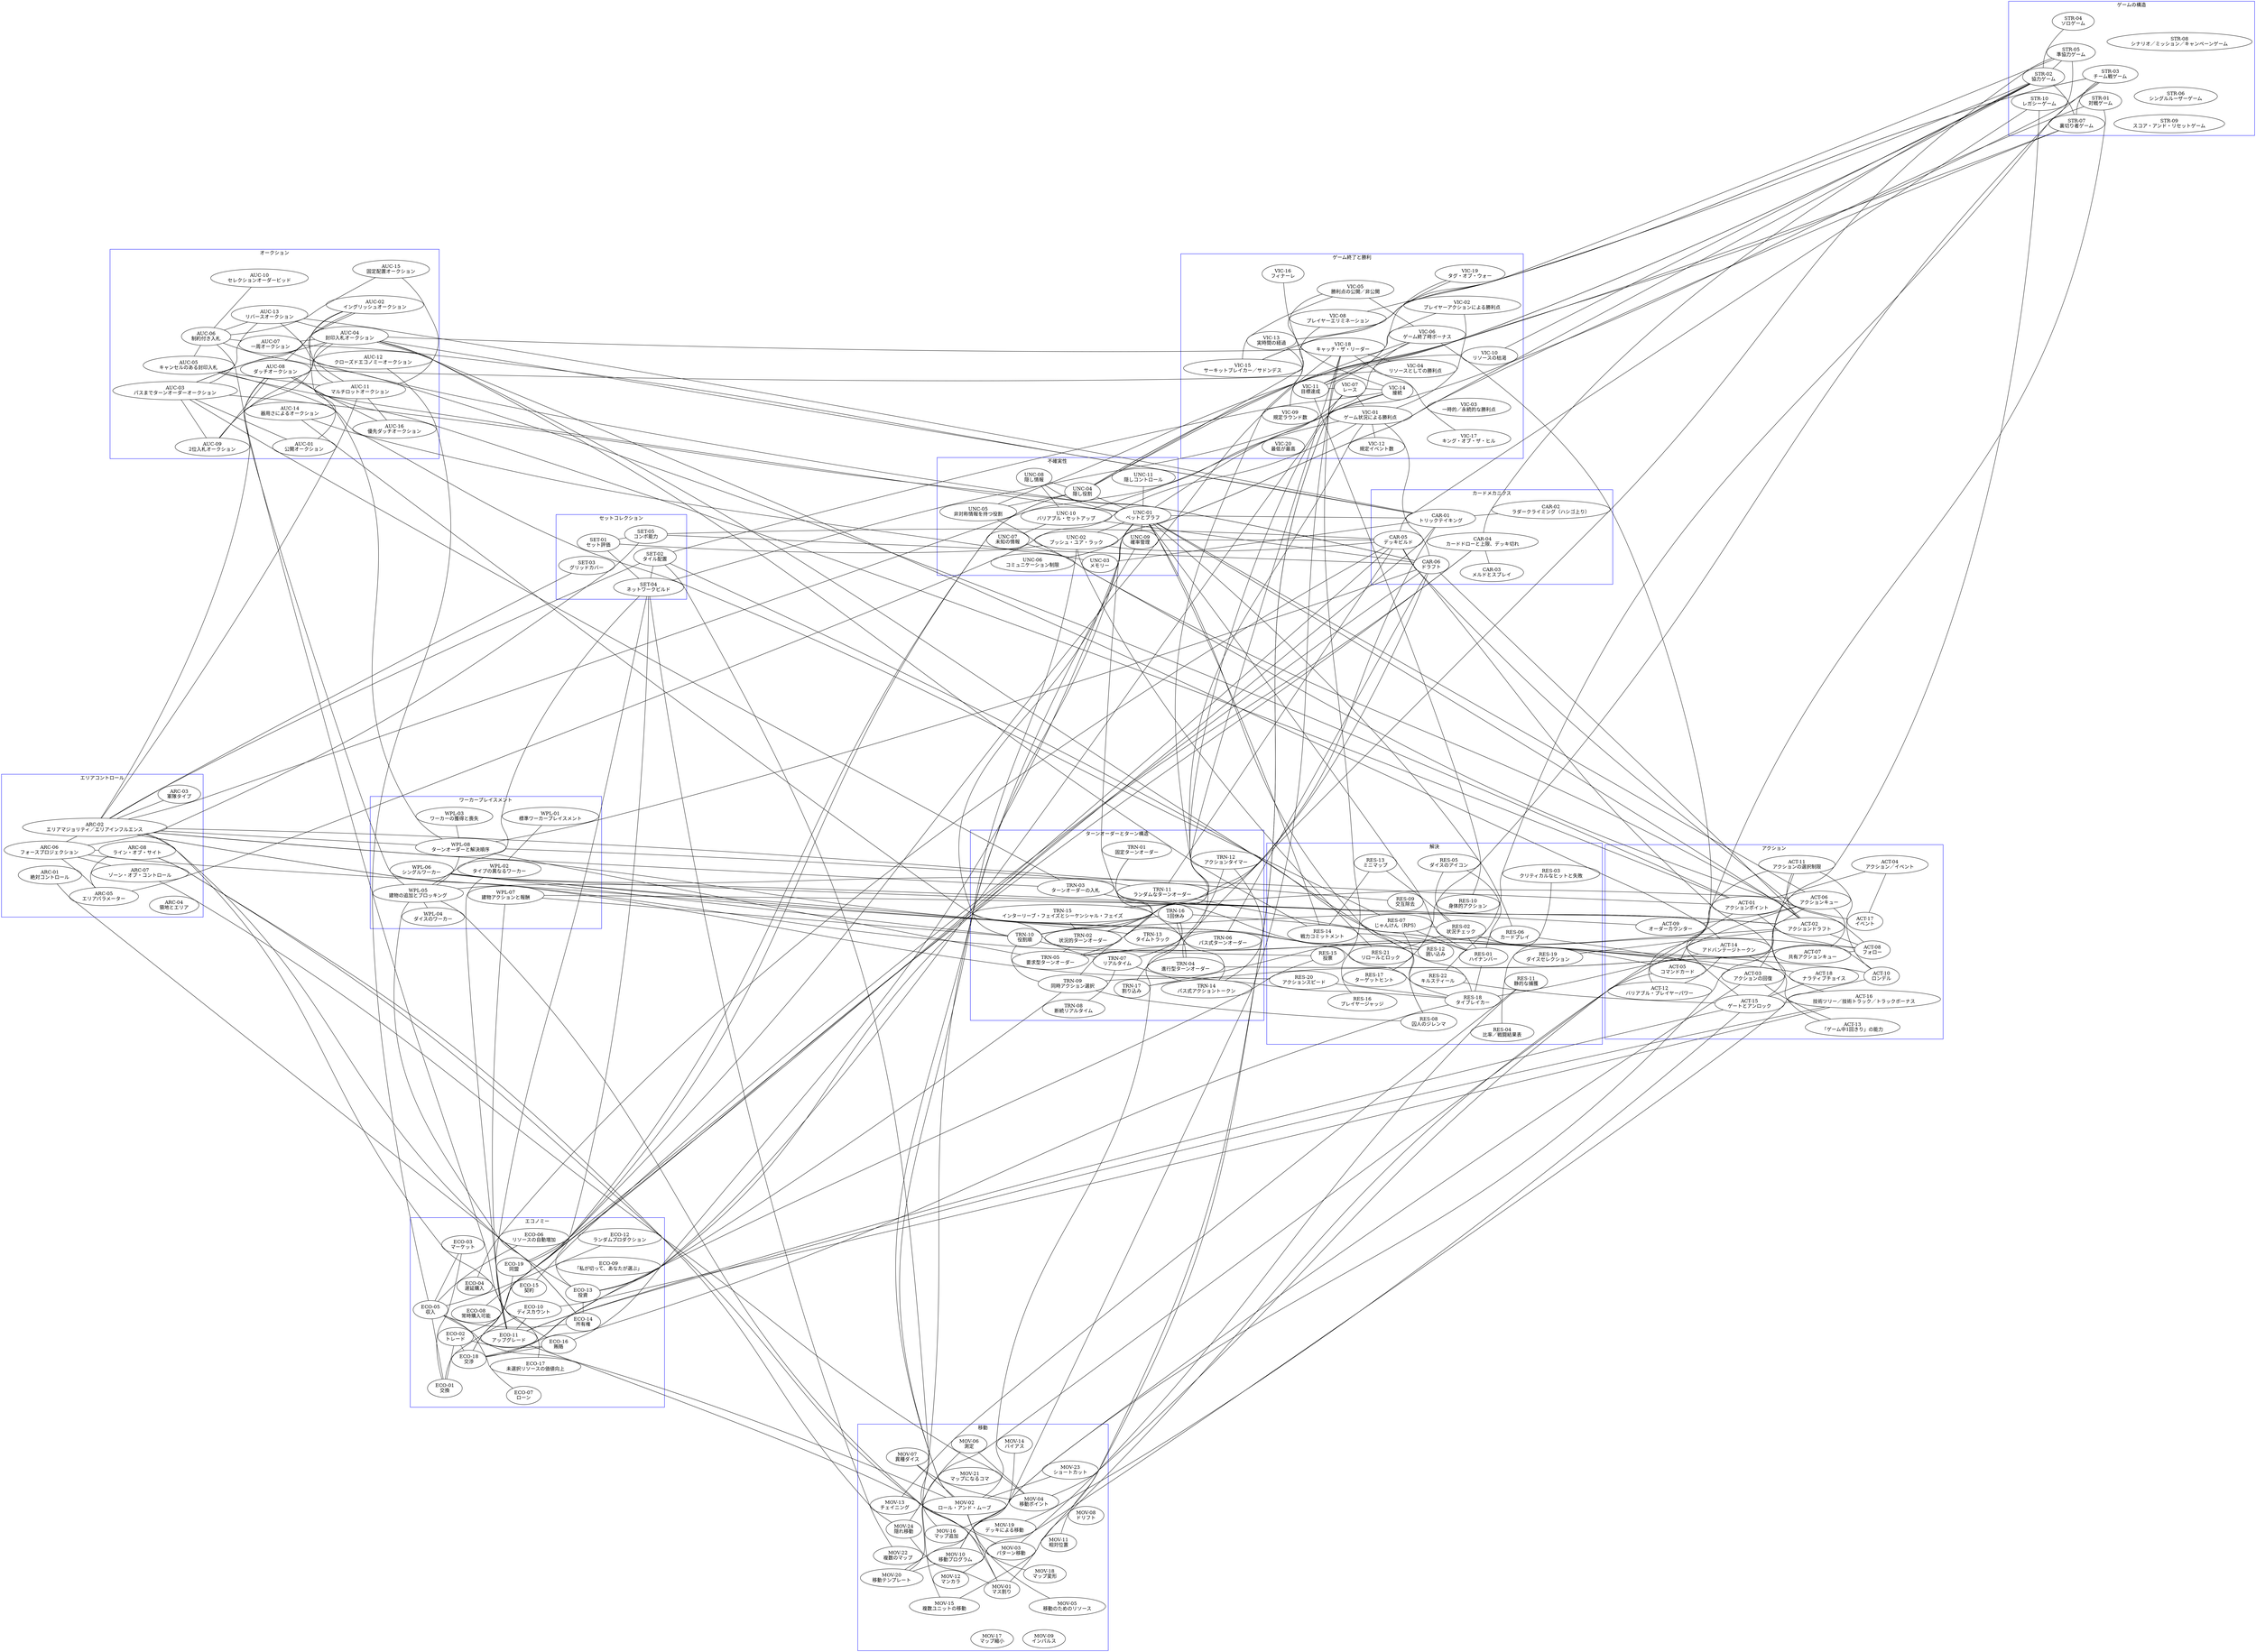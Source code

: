 digraph G {
	graph [charset="UTF-8",
		layout=fdp,
		splines=true
	];
	edge [dir=none];
	subgraph cluster_WPL {
		graph [color=blue,
			label=ワーカープレイスメント
		];
		wpl01	[label="WPL-01\n標準ワーカープレイスメント"];
		wpl02	[label="WPL-02\nタイプの異なるワーカー"];
		wpl03	[label="WPL-03\nワーカーの獲得と喪失"];
		wpl04	[label="WPL-04\nダイスのワーカー"];
		wpl05	[label="WPL-05\n建物の追加とブロッキング"];
		wpl06	[label="WPL-06\nシングルワーカー"];
		wpl07	[label="WPL-07\n建物アクションと報酬"];
		wpl08	[label="WPL-08\nターンオーダーと解決順序"];
	}
	subgraph cluster_ACT {
		graph [color=blue,
			label=アクション
		];
		act01	[label="ACT-01\nアクションポイント"];
		act02	[label="ACT-02\nアクションドラフト"];
		act03	[label="ACT-03\nアクションの回復"];
		act04	[label="ACT-04\nアクション／イベント"];
		act05	[label="ACT-05\nコマンドカード"];
		act06	[label="ACT-06\nアクションキュー"];
		act07	[label="ACT-07\n共有アクションキュー"];
		act08	[label="ACT-08\nフォロー"];
		act09	[label="ACT-09\nオーダーカウンター"];
		act10	[label="ACT-10\nロンデル"];
		act11	[label="ACT-11\nアクションの選択制限"];
		act12	[label="ACT-12\nバリアブル・プレイヤーパワー"];
		act13	[label="ACT-13\n「ゲーム中1回きり」の能力"];
		act14	[label="ACT-14\nアドバンテージトークン"];
		act15	[label="ACT-15\nゲートとアンロック"];
		act16	[label="ACT-16\n技術ツリー／技術トラック／トラックボーナス"];
		act17	[label="ACT-17\nイベント"];
		act18	[label="ACT-18\nナラティブチョイス"];
	}
	subgraph cluster_ECO {
		graph [color=blue,
			label=エコノミー
		];
		eco01	[label="ECO-01\n交換"];
		eco02	[label="ECO-02\nトレード"];
		eco03	[label="ECO-03\nマーケット"];
		eco04	[label="ECO-04\n遅延購入"];
		eco05	[label="ECO-05\n収入"];
		eco06	[label="ECO-06\nリソースの自動増加"];
		eco07	[label="ECO-07\nローン"];
		eco08	[label="ECO-08\n常時購入可能"];
		eco09	[label="ECO-09\n「私が切って、あなたが選ぶ」"];
		eco10	[label="ECO-10\nディスカウント"];
		eco11	[label="ECO-11\nアップグレード"];
		eco12	[label="ECO-12\nランダムプロダクション"];
		eco13	[label="ECO-13\n投資"];
		eco14	[label="ECO-14\n所有権"];
		eco15	[label="ECO-15\n契約"];
		eco16	[label="ECO-16\n賄賂"];
		eco17	[label="ECO-17\n未選択リソースの価値向上"];
		eco18	[label="ECO-18\n交渉"];
		eco19	[label="ECO-19\n同盟"];
	}
	subgraph cluster_AUC {
		graph [color=blue,
			label=オークション
		];
		auc01	[label="AUC-01\n公開オークション"];
		auc02	[label="AUC-02\nイングリッシュオークション"];
		auc03	[label="AUC-03\nパスまでターンオーダーオークション"];
		auc04	[label="AUC-04\n封印入札オークション"];
		auc05	[label="AUC-05\nキャンセルのある封印入札"];
		auc06	[label="AUC-06\n制約付き入札"];
		auc07	[label="AUC-07\n一周オークション"];
		auc08	[label="AUC-08\nダッチオークション"];
		auc09	[label="AUC-09\n2位入札オークション"];
		auc10	[label="AUC-10\nセレクションオーダービッド"];
		auc11	[label="AUC-11\nマルチロットオークション"];
		auc12	[label="AUC-12\nクローズドエコノミーオークション"];
		auc13	[label="AUC-13\nリバースオークション"];
		auc14	[label="AUC-14\n器用さによるオークション"];
		auc15	[label="AUC-15\n固定配置オークション"];
		auc16	[label="AUC-16\n優先ダッチオークション"];
	}
	subgraph cluster_RES {
		graph [color=blue,
			label=解決
		];
		res01	[label="RES-01\nハイナンバー"];
		res02	[label="RES-02\n状況チェック"];
		res03	[label="RES-03\nクリティカルなヒットと失敗"];
		res04	[label="RES-04\n比率／戦闘結果表"];
		res05	[label="RES-05\nダイスのアイコン"];
		res06	[label="RES-06\nカードプレイ"];
		res07	[label="RES-07\nじゃんけん（RPS）"];
		res08	[label="RES-08\n囚人のジレンマ"];
		res09	[label="RES-09\n交互除去"];
		res10	[label="RES-10\n身体的アクション"];
		res11	[label="RES-11\n静的な捕獲"];
		res12	[label="RES-12\n囲い込み"];
		res13	[label="RES-13\nミニマップ"];
		res14	[label="RES-14\n戦力コミットメント"];
		res15	[label="RES-15\n投票"];
		res16	[label="RES-16\nプレイヤージャッジ"];
		res17	[label="RES-17\nターゲットヒント"];
		res18	[label="RES-18\nタイブレイカー"];
		res19	[label="RES-19\nダイスセレクション"];
		res20	[label="RES-20\nアクションスピード"];
		res21	[label="RES-21\nリロールとロック"];
		res22	[label="RES-22\nキルスティール"];
	}
	subgraph cluster_UNC {
		graph [color=blue,
			label=不確実性
		];
		unc01	[label="UNC-01\nベットとブラフ"];
		unc02	[label="UNC-02\nプッシュ・ユア・ラック"];
		unc03	[label="UNC-03\nメモリー"];
		unc04	[label="UNC-04\n隠し役割"];
		unc05	[label="UNC-05\n非対称情報を持つ役割"];
		unc06	[label="UNC-06\nコミュニケーション制限"];
		unc07	[label="UNC-07\n未知の情報"];
		unc08	[label="UNC-08\n隠し情報"];
		unc09	[label="UNC-09\n確率管理"];
		unc10	[label="UNC-10\nバリアブル・セットアップ"];
		unc11	[label="UNC-11\n隠しコントロール"];
	}
	subgraph cluster_TRN {
		graph [color=blue,
			label=ターンオーダーとターン構造
		];
		trn01	[label="TRN-01\n固定ターンオーダー"];
		trn02	[label="TRN-02\n状況的ターンオーダー"];
		trn03	[label="TRN-03\nターンオーダーの入札"];
		trn04	[label="TRN-04\n進行型ターンオーダー"];
		trn05	[label="TRN-05\n要求型ターンオーダー"];
		trn06	[label="TRN-06\nパス式ターンオーダー"];
		trn07	[label="TRN-07\nリアルタイム"];
		trn08	[label="TRN-08\n断続リアルタイム"];
		trn09	[label="TRN-09\n同時アクション選択"];
		trn10	[label="TRN-10\n役割順"];
		trn11	[label="TRN-11\nランダムなターンオーダー"];
		trn12	[label="TRN-12\nアクションタイマー"];
		trn13	[label="TRN-13\nタイムトラック"];
		trn14	[label="TRN-14\nパス式アクショントークン"];
		trn15	[label="TRN-15\nインターリーブ・フェイズとシーケンシャル・フェイズ"];
		trn16	[label="TRN-16\n1回休み"];
		trn17	[label="TRN-17\n割り込み"];
	}
	subgraph cluster_VIC {
		graph [color=blue,
			label=ゲーム終了と勝利
		];
		vic01	[label="VIC-01\nゲーム状況による勝利点"];
		vic02	[label="VIC-02\nプレイヤーアクションによる勝利点"];
		vic03	[label="VIC-03\n一時的／永続的な勝利点"];
		vic04	[label="VIC-04\nリソースとしての勝利点"];
		vic05	[label="VIC-05\n勝利点の公開／非公開"];
		vic06	[label="VIC-06\nゲーム終了時ボーナス"];
		vic07	[label="VIC-07\nレース"];
		vic08	[label="VIC-08\nプレイヤーエリミネーション"];
		vic09	[label="VIC-09\n規定ラウンド数"];
		vic10	[label="VIC-10\nリソースの枯渇"];
		vic11	[label="VIC-11\n目標達成"];
		vic12	[label="VIC-12\n規定イベント数"];
		vic13	[label="VIC-13\n実時間の経過"];
		vic14	[label="VIC-14\n接続"];
		vic15	[label="VIC-15\nサーキットブレイカー／サドンデス"];
		vic16	[label="VIC-16\nフィナーレ"];
		vic17	[label="VIC-17\nキング・オブ・ザ・ヒル"];
		vic18	[label="VIC-18\nキャッチ・ザ・リーダー"];
		vic19	[label="VIC-19\nタグ・オブ・ウォー"];
		vic20	[label="VIC-20\n最低が最高"];
	}
	subgraph cluster_STR {
		graph [color=blue,
			label=ゲームの構造
		];
		str01	[label="STR-01\n対戦ゲーム"];
		str02	[label="STR-02\n協力ゲーム"];
		str03	[label="STR-03\nチーム戦ゲーム"];
		str04	[label="STR-04\nソロゲーム"];
		str05	[label="STR-05\n準協力ゲーム"];
		str06	[label="STR-06\nシングルルーザーゲーム"];
		str07	[label="STR-07\n裏切り者ゲーム"];
		str08	[label="STR-08\nシナリオ／ミッション／キャンペーンゲーム"];
		str09	[label="STR-09\nスコア・アンド・リセットゲーム"];
		str10	[label="STR-10\nレガシーゲーム"];
	}
	subgraph cluster_MOV {
		graph [color=blue,
			label=移動
		];
		mov01	[label="MOV-01\nマス割り"];
		mov02	[label="MOV-02\nロール・アンド・ムーブ"];
		mov03	[label="MOV-03\nパターン移動"];
		mov04	[label="MOV-04\n移動ポイント"];
		mov05	[label="MOV-05\n移動のためのリソース"];
		mov06	[label="MOV-06\n測定"];
		mov07	[label="MOV-07\n異種ダイス"];
		mov08	[label="MOV-08\nドリフト"];
		mov09	[label="MOV-09\nインパルス"];
		mov10	[label="MOV-10\n移動プログラム"];
		mov11	[label="MOV-11\n相対位置"];
		mov12	[label="MOV-12\nマンカラ"];
		mov13	[label="MOV-13\nチェイニング"];
		mov14	[label="MOV-14\nバイアス"];
		mov15	[label="MOV-15\n複数ユニットの移動"];
		mov16	[label="MOV-16\nマップ追加"];
		mov17	[label="MOV-17\nマップ縮小"];
		mov18	[label="MOV-18\nマップ変形"];
		mov19	[label="MOV-19\nデッキによる移動"];
		mov20	[label="MOV-20\n移動テンプレート"];
		mov21	[label="MOV-21\nマップになるコマ"];
		mov22	[label="MOV-22\n複数のマップ"];
		mov23	[label="MOV-23\nショートカット"];
		mov24	[label="MOV-24\n隠れ移動"];
	}
	subgraph cluster_ARC {
		graph [color=blue,
			label=エリアコントロール
		];
		arc01	[label="ARC-01\n絶対コントロール"];
		arc02	[label="ARC-02\nエリアマジョリティ／エリアインフルエンス"];
		arc03	[label="ARC-03\n軍隊タイプ"];
		arc04	[label="ARC-04\n領地とエリア"];
		arc05	[label="ARC-05\nエリアパラメーター"];
		arc06	[label="ARC-06\nフォースプロジェクション"];
		arc07	[label="ARC-07\nゾーン・オブ・コントロール"];
		arc08	[label="ARC-08\nライン・オブ・サイト"];
	}
	subgraph cluster_SET {
		graph [color=blue,
			label=セットコレクション
		];
		set01	[label="SET-01\nセット評価"];
		set02	[label="SET-02\nタイル配置"];
		set03	[label="SET-03\nグリッドカバー"];
		set04	[label="SET-04\nネットワークビルド"];
		set05	[label="SET-05\nコンボ能力"];
	}
	subgraph cluster_CAR {
		graph [color=blue,
			label=カードメカニクス
		];
		car01	[label="CAR-01\nトリックテイキング"];
		car02	[label="CAR-02\nラダークライミング（ハシゴ上り）"];
		car03	[label="CAR-03\nメルドとスプレイ"];
		car04	[label="CAR-04\nカードドローと上限、デッキ切れ"];
		car05	[label="CAR-05\nデッキビルド"];
		car06	[label="CAR-06\nドラフト"];
	}
	str01 -> act12;
	str01 -> unc10;
	str02 -> str04;
	str02 -> str05;
	str02 -> str07;
	str02 -> vic10;
	str02 -> vic15;
	str02 -> unc04;
	str02 -> unc05;
	str02 -> unc06;
	str02 -> car04;
	str03 -> str07;
	str03 -> res17;
	str03 -> vic08;
	str03 -> vic13;
	str03 -> unc04;
	str05 -> trn04;
	str05 -> res22;
	str05 -> vic13;
	str07 -> unc04;
	str07 -> unc06;
	str10 -> act15;
	str10 -> car05;
	trn01 -> trn04;
	trn01 -> trn05;
	trn02 -> trn05;
	trn02 -> trn15;
	trn02 -> vic01;
	trn02 -> vic06;
	trn02 -> vic18;
	trn03 -> res18;
	trn03 -> auc03;
	trn03 -> arc02;
	trn04 -> act08;
	trn05 -> trn06;
	trn05 -> act02;
	trn05 -> wpl08;
	trn05 -> car01;
	trn06 -> car06;
	trn07 -> trn08;
	trn07 -> trn12;
	trn07 -> trn14;
	trn07 -> vic13;
	trn07 -> auc14;
	trn09 -> trn10;
	trn09 -> res08;
	trn09 -> res20;
	trn09 -> unc01;
	trn09 -> eco18;
	trn10 -> trn16;
	trn10 -> act02;
	trn10 -> act08;
	trn10 -> unc01;
	trn10 -> wpl06;
	trn10 -> wpl07;
	trn10 -> car06;
	trn11 -> act05;
	trn11 -> wpl08;
	trn11 -> car05;
	trn12 -> trn14;
	trn13 -> act07;
	trn13 -> wpl06;
	trn14 -> trn16;
	trn15 -> act06;
	trn15 -> act09;
	trn16 -> trn17;
	trn16 -> act03;
	trn16 -> mov02;
	trn17 -> act08;
	trn17 -> res06;
	act01 -> act04;
	act01 -> act10;
	act01 -> auc06;
	act01 -> auc08;
	act01 -> wpl06;
	act01 -> mov04;
	act02 -> act08;
	act02 -> act11;
	act02 -> res19;
	act02 -> unc01;
	act02 -> unc05;
	act02 -> wpl05;
	act02 -> wpl06;
	act02 -> wpl07;
	act02 -> car06;
	act03 -> act11;
	act03 -> act13;
	act03 -> res06;
	act03 -> mov20;
	act04 -> act17;
	act05 -> act11;
	act05 -> mov15;
	act06 -> act07;
	act06 -> act09;
	act06 -> unc01;
	act06 -> mov10;
	act06 -> mov24;
	act07 -> act08;
	act08 -> car05;
	act10 -> act11;
	act10 -> wpl06;
	act10 -> mov12;
	act12 -> act14;
	act13 -> act14;
	act14 -> res18;
	act14 -> auc04;
	act15 -> act16;
	act15 -> act18;
	act15 -> res22;
	act15 -> vic06;
	act15 -> eco11;
	act15 -> mov19;
	act16 -> eco10;
	act16 -> eco11;
	act16 -> car05;
	act17 -> unc07;
	act18 -> res02;
	res01 -> res02;
	res01 -> res05;
	res01 -> res07;
	res01 -> res14;
	res01 -> res18;
	res01 -> unc01;
	res02 -> res05;
	res02 -> res07;
	res02 -> res13;
	res02 -> res21;
	res03 -> res04;
	res06 -> unc01;
	res07 -> res08;
	res07 -> auc05;
	res08 -> unc01;
	res09 -> arc02;
	res10 -> vic11;
	res11 -> mov03;
	res11 -> mov13;
	res12 -> arc02;
	res12 -> arc06;
	res12 -> set02;
	res13 -> res14;
	res14 -> unc01;
	res14 -> auc04;
	res15 -> eco18;
	res15 -> arc02;
	res16 -> vic18;
	res18 -> res20;
	res18 -> eco18;
	res18 -> auc04;
	res18 -> arc02;
	res21 -> unc02;
	vic01 -> vic02;
	vic01 -> vic07;
	vic01 -> vic12;
	vic01 -> arc02;
	vic01 -> arc05;
	vic01 -> car06;
	vic02 -> vic11;
	vic04 -> vic18;
	vic04 -> auc08;
	vic05 -> vic06;
	vic05 -> vic09;
	vic05 -> vic15;
	vic06 -> vic11;
	vic06 -> unc04;
	vic07 -> vic11;
	vic07 -> vic14;
	vic07 -> unc01;
	vic07 -> mov01;
	vic07 -> mov11;
	vic08 -> unc04;
	vic10 -> vic11;
	vic11 -> vic19;
	vic14 -> vic16;
	vic14 -> eco13;
	vic14 -> set02;
	vic14 -> set04;
	vic15 -> vic19;
	vic17 -> vic18;
	vic18 -> eco02;
	vic18 -> auc04;
	vic18 -> mov16;
	unc01 -> unc02;
	unc01 -> unc04;
	unc01 -> unc08;
	unc01 -> unc09;
	unc01 -> unc11;
	unc01 -> eco16;
	unc01 -> auc05;
	unc01 -> mov15;
	unc01 -> car01;
	unc02 -> mov02;
	unc02 -> set01;
	unc02 -> car05;
	unc03 -> auc14;
	unc03 -> car01;
	unc04 -> unc05;
	unc04 -> unc08;
	unc04 -> eco18;
	unc04 -> eco19;
	unc07 -> unc10;
	unc08 -> unc10;
	unc09 -> mov02;
	unc09 -> car05;
	unc10 -> car06;
	eco01 -> eco02;
	eco01 -> eco03;
	eco01 -> eco05;
	eco01 -> eco10;
	eco02 -> eco16;
	eco02 -> eco18;
	eco02 -> car04;
	eco03 -> eco05;
	eco04 -> car05;
	eco05 -> eco06;
	eco05 -> eco07;
	eco05 -> eco12;
	eco05 -> eco14;
	eco05 -> auc12;
	eco05 -> mov02;
	eco08 -> car05;
	eco10 -> eco11;
	eco11 -> wpl02;
	eco11 -> wpl07;
	eco11 -> mov03;
	eco11 -> set04;
	eco13 -> eco14;
	eco13 -> arc02;
	eco13 -> set04;
	eco13 -> car04;
	eco14 -> wpl05;
	eco14 -> arc01;
	eco15 -> car06;
	eco16 -> eco18;
	eco16 -> arc02;
	eco17 -> auc08;
	eco18 -> eco19;
	eco19 -> car01;
	auc01 -> auc02;
	auc01 -> auc03;
	auc02 -> auc03;
	auc02 -> auc08;
	auc02 -> auc09;
	auc03 -> auc04;
	auc03 -> auc09;
	auc03 -> auc13;
	auc03 -> car06;
	auc04 -> auc07;
	auc04 -> auc09;
	auc04 -> auc11;
	auc04 -> auc13;
	auc04 -> car01;
	auc05 -> auc06;
	auc05 -> auc11;
	auc06 -> auc07;
	auc06 -> auc10;
	auc06 -> auc13;
	auc06 -> auc15;
	auc06 -> arc02;
	auc07 -> car01;
	auc07 -> car06;
	auc08 -> auc09;
	auc08 -> auc16;
	auc08 -> wpl05;
	auc08 -> wpl08;
	auc11 -> auc13;
	auc11 -> auc15;
	auc11 -> auc16;
	auc11 -> arc02;
	auc13 -> car01;
	wpl01 -> wpl02;
	wpl03 -> wpl08;
	wpl04 -> wpl05;
	wpl05 -> wpl08;
	wpl05 -> mov18;
	wpl05 -> set04;
	wpl08 -> arc02;
	wpl08 -> car06;
	mov01 -> mov02;
	mov01 -> mov24;
	mov01 -> arc08;
	mov02 -> mov05;
	mov02 -> mov07;
	mov02 -> mov23;
	mov04 -> mov06;
	mov04 -> mov07;
	mov04 -> arc07;
	mov06 -> mov20;
	mov10 -> mov14;
	mov10 -> mov20;
	mov16 -> set02;
	mov22 -> set04;
	mov24 -> arc08;
	arc02 -> arc03;
	arc02 -> arc06;
	arc02 -> set02;
	arc02 -> set03;
	arc05 -> arc06;
	arc05 -> arc08;
	arc06 -> arc07;
	arc06 -> arc08;
	arc06 -> set05;
	set01 -> set04;
	set01 -> set05;
	set02 -> set04;
	set05 -> car05;
	set05 -> car06;
	car01 -> car02;
	car03 -> car04;
}
